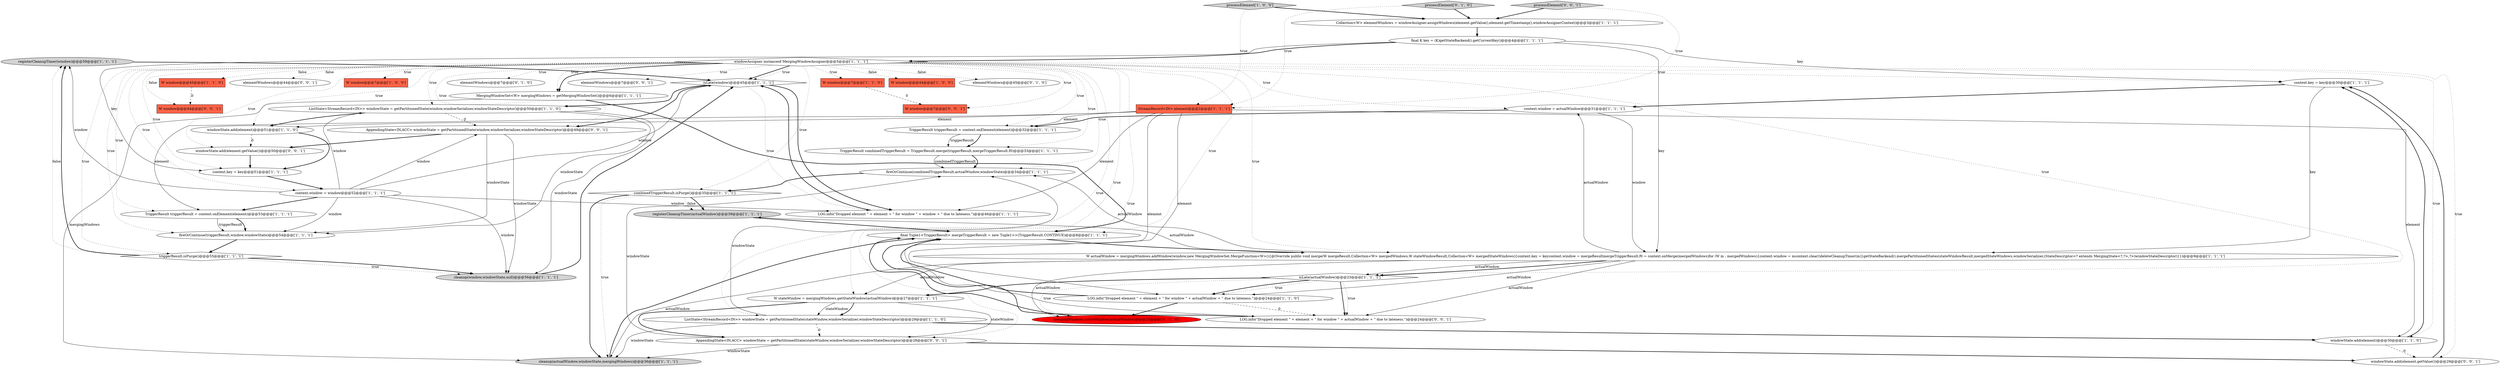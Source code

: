 digraph {
10 [style = filled, label = "registerCleanupTimer(window)@@@59@@@['1', '1', '1']", fillcolor = lightgray, shape = ellipse image = "AAA0AAABBB1BBB"];
31 [style = filled, label = "combinedTriggerResult.isPurge()@@@35@@@['1', '1', '1']", fillcolor = white, shape = diamond image = "AAA0AAABBB1BBB"];
11 [style = filled, label = "triggerResult.isPurge()@@@55@@@['1', '1', '1']", fillcolor = white, shape = diamond image = "AAA0AAABBB1BBB"];
3 [style = filled, label = "context.window = window@@@52@@@['1', '1', '1']", fillcolor = white, shape = ellipse image = "AAA0AAABBB1BBB"];
34 [style = filled, label = "TriggerResult triggerResult = context.onElement(element)@@@32@@@['1', '1', '1']", fillcolor = white, shape = ellipse image = "AAA0AAABBB1BBB"];
41 [style = filled, label = "processElement['0', '0', '1']", fillcolor = lightgray, shape = diamond image = "AAA0AAABBB3BBB"];
39 [style = filled, label = "processElement['0', '1', '0']", fillcolor = lightgray, shape = diamond image = "AAA0AAABBB2BBB"];
9 [style = filled, label = "fireOrContinue(triggerResult,window,windowState)@@@54@@@['1', '1', '1']", fillcolor = white, shape = ellipse image = "AAA0AAABBB1BBB"];
46 [style = filled, label = "elementWindows@@@44@@@['0', '0', '1']", fillcolor = white, shape = ellipse image = "AAA0AAABBB3BBB"];
14 [style = filled, label = "context.key = key@@@51@@@['1', '1', '1']", fillcolor = white, shape = ellipse image = "AAA0AAABBB1BBB"];
22 [style = filled, label = "LOG.info(\"Dropped element \" + element + \" for window \" + window + \" due to lateness.\")@@@46@@@['1', '1', '1']", fillcolor = white, shape = ellipse image = "AAA0AAABBB1BBB"];
30 [style = filled, label = "windowState.add(element)@@@30@@@['1', '1', '0']", fillcolor = white, shape = ellipse image = "AAA0AAABBB1BBB"];
12 [style = filled, label = "W window@@@7@@@['1', '0', '0']", fillcolor = tomato, shape = box image = "AAA0AAABBB1BBB"];
32 [style = filled, label = "isLate(window)@@@45@@@['1', '1', '1']", fillcolor = white, shape = diamond image = "AAA0AAABBB1BBB"];
45 [style = filled, label = "AppendingState<IN,ACC> windowState = getPartitionedState(stateWindow,windowSerializer,windowStateDescriptor)@@@28@@@['0', '0', '1']", fillcolor = white, shape = ellipse image = "AAA0AAABBB3BBB"];
6 [style = filled, label = "W window@@@45@@@['1', '1', '0']", fillcolor = tomato, shape = box image = "AAA0AAABBB1BBB"];
2 [style = filled, label = "ListState<StreamRecord<IN>> windowState = getPartitionedState(window,windowSerializer,windowStateDescriptor)@@@50@@@['1', '1', '0']", fillcolor = white, shape = ellipse image = "AAA0AAABBB1BBB"];
29 [style = filled, label = "LOG.info(\"Dropped element \" + element + \" for window \" + actualWindow + \" due to lateness.\")@@@24@@@['1', '1', '0']", fillcolor = white, shape = ellipse image = "AAA0AAABBB1BBB"];
37 [style = filled, label = "elementWindows@@@7@@@['0', '1', '0']", fillcolor = white, shape = ellipse image = "AAA0AAABBB2BBB"];
43 [style = filled, label = "LOG.info(\"Dropped element \" + element + \" for window \" + actualWindow + \" due to lateness.\")@@@24@@@['0', '0', '1']", fillcolor = white, shape = ellipse image = "AAA0AAABBB3BBB"];
7 [style = filled, label = "ListState<StreamRecord<IN>> windowState = getPartitionedState(stateWindow,windowSerializer,windowStateDescriptor)@@@29@@@['1', '1', '0']", fillcolor = white, shape = ellipse image = "AAA0AAABBB1BBB"];
49 [style = filled, label = "windowState.add(element.getValue())@@@50@@@['0', '0', '1']", fillcolor = white, shape = ellipse image = "AAA0AAABBB3BBB"];
40 [style = filled, label = "elementWindows@@@7@@@['0', '0', '1']", fillcolor = white, shape = ellipse image = "AAA0AAABBB3BBB"];
4 [style = filled, label = "final Tuple1<TriggerResult> mergeTriggerResult = new Tuple1<>(TriggerResult.CONTINUE)@@@8@@@['1', '1', '1']", fillcolor = white, shape = ellipse image = "AAA0AAABBB1BBB"];
42 [style = filled, label = "windowState.add(element.getValue())@@@29@@@['0', '0', '1']", fillcolor = white, shape = ellipse image = "AAA0AAABBB3BBB"];
33 [style = filled, label = "Collection<W> elementWindows = windowAssigner.assignWindows(element.getValue(),element.getTimestamp(),windowAssignerContext)@@@3@@@['1', '1', '1']", fillcolor = white, shape = ellipse image = "AAA0AAABBB1BBB"];
13 [style = filled, label = "context.key = key@@@30@@@['1', '1', '1']", fillcolor = white, shape = ellipse image = "AAA0AAABBB1BBB"];
48 [style = filled, label = "W window@@@44@@@['0', '0', '1']", fillcolor = tomato, shape = box image = "AAA0AAABBB3BBB"];
0 [style = filled, label = "registerCleanupTimer(actualWindow)@@@39@@@['1', '1', '1']", fillcolor = lightgray, shape = ellipse image = "AAA0AAABBB1BBB"];
24 [style = filled, label = "TriggerResult combinedTriggerResult = TriggerResult.merge(triggerResult,mergeTriggerResult.f0)@@@33@@@['1', '1', '1']", fillcolor = white, shape = ellipse image = "AAA0AAABBB1BBB"];
28 [style = filled, label = "final K key = (K)getStateBackend().getCurrentKey()@@@4@@@['1', '1', '1']", fillcolor = white, shape = ellipse image = "AAA0AAABBB1BBB"];
15 [style = filled, label = "StreamRecord<IN> element@@@2@@@['1', '1', '1']", fillcolor = tomato, shape = box image = "AAA0AAABBB1BBB"];
5 [style = filled, label = "W window@@@44@@@['1', '0', '0']", fillcolor = tomato, shape = box image = "AAA0AAABBB1BBB"];
36 [style = filled, label = "elementWindows@@@45@@@['0', '1', '0']", fillcolor = white, shape = ellipse image = "AAA0AAABBB2BBB"];
38 [style = filled, label = "mergingWindows.retireWindow(actualWindow)@@@25@@@['0', '1', '0']", fillcolor = red, shape = ellipse image = "AAA1AAABBB2BBB"];
17 [style = filled, label = "W stateWindow = mergingWindows.getStateWindow(actualWindow)@@@27@@@['1', '1', '1']", fillcolor = white, shape = ellipse image = "AAA0AAABBB1BBB"];
18 [style = filled, label = "TriggerResult triggerResult = context.onElement(element)@@@53@@@['1', '1', '1']", fillcolor = white, shape = ellipse image = "AAA0AAABBB1BBB"];
8 [style = filled, label = "fireOrContinue(combinedTriggerResult,actualWindow,windowState)@@@34@@@['1', '1', '1']", fillcolor = white, shape = ellipse image = "AAA0AAABBB1BBB"];
19 [style = filled, label = "cleanup(window,windowState,null)@@@56@@@['1', '1', '1']", fillcolor = lightgray, shape = ellipse image = "AAA0AAABBB1BBB"];
16 [style = filled, label = "W window@@@7@@@['1', '1', '0']", fillcolor = tomato, shape = box image = "AAA0AAABBB1BBB"];
1 [style = filled, label = "MergingWindowSet<W> mergingWindows = getMergingWindowSet()@@@6@@@['1', '1', '1']", fillcolor = white, shape = ellipse image = "AAA0AAABBB1BBB"];
47 [style = filled, label = "AppendingState<IN,ACC> windowState = getPartitionedState(window,windowSerializer,windowStateDescriptor)@@@49@@@['0', '0', '1']", fillcolor = white, shape = ellipse image = "AAA0AAABBB3BBB"];
44 [style = filled, label = "W window@@@7@@@['0', '0', '1']", fillcolor = tomato, shape = box image = "AAA0AAABBB3BBB"];
27 [style = filled, label = "context.window = actualWindow@@@31@@@['1', '1', '1']", fillcolor = white, shape = ellipse image = "AAA0AAABBB1BBB"];
26 [style = filled, label = "cleanup(actualWindow,windowState,mergingWindows)@@@36@@@['1', '1', '1']", fillcolor = lightgray, shape = ellipse image = "AAA0AAABBB1BBB"];
23 [style = filled, label = "windowState.add(element)@@@51@@@['1', '1', '0']", fillcolor = white, shape = ellipse image = "AAA0AAABBB1BBB"];
35 [style = filled, label = "isLate(actualWindow)@@@23@@@['1', '1', '1']", fillcolor = white, shape = diamond image = "AAA0AAABBB1BBB"];
21 [style = filled, label = "W actualWindow = mergingWindows.addWindow(window,new MergingWindowSet.MergeFunction<W>(){@Override public void merge(W mergeResult,Collection<W> mergedWindows,W stateWindowResult,Collection<W> mergedStateWindows){context.key = keycontext.window = mergeResultmergeTriggerResult.f0 = context.onMerge(mergedWindows)for (W m : mergedWindows){context.window = mcontext.clear()deleteCleanupTimer(m)}getStateBackend().mergePartitionedStates(stateWindowResult,mergedStateWindows,windowSerializer,(StateDescriptor<? extends MergingState<?,?>,?>)windowStateDescriptor)}})@@@9@@@['1', '1', '1']", fillcolor = white, shape = ellipse image = "AAA0AAABBB1BBB"];
25 [style = filled, label = "processElement['1', '0', '0']", fillcolor = lightgray, shape = diamond image = "AAA0AAABBB1BBB"];
20 [style = filled, label = "windowAssigner instanceof MergingWindowAssigner@@@5@@@['1', '1', '1']", fillcolor = white, shape = diamond image = "AAA0AAABBB1BBB"];
14->3 [style = bold, label=""];
41->15 [style = dotted, label="true"];
32->22 [style = bold, label=""];
20->48 [style = dotted, label="false"];
30->13 [style = bold, label=""];
9->11 [style = bold, label=""];
45->8 [style = solid, label="windowState"];
25->33 [style = bold, label=""];
7->30 [style = bold, label=""];
28->20 [style = bold, label=""];
20->11 [style = dotted, label="true"];
2->9 [style = solid, label="windowState"];
49->14 [style = bold, label=""];
15->30 [style = solid, label="element"];
3->22 [style = solid, label="window"];
38->4 [style = bold, label=""];
21->17 [style = solid, label="actualWindow"];
3->32 [style = solid, label="window"];
7->26 [style = solid, label="windowState"];
18->9 [style = solid, label="triggerResult"];
17->45 [style = bold, label=""];
20->27 [style = dotted, label="true"];
10->32 [style = bold, label=""];
2->47 [style = dashed, label="0"];
23->49 [style = dashed, label="0"];
29->43 [style = dashed, label="0"];
35->43 [style = bold, label=""];
20->40 [style = dotted, label="true"];
2->19 [style = solid, label="windowState"];
43->4 [style = bold, label=""];
3->18 [style = bold, label=""];
47->49 [style = bold, label=""];
2->23 [style = bold, label=""];
34->24 [style = bold, label=""];
15->22 [style = solid, label="element"];
28->14 [style = solid, label="key"];
20->42 [style = dotted, label="true"];
20->30 [style = dotted, label="true"];
20->31 [style = dotted, label="true"];
13->21 [style = solid, label="key"];
20->49 [style = dotted, label="true"];
45->42 [style = bold, label=""];
20->18 [style = dotted, label="true"];
20->13 [style = dotted, label="true"];
21->35 [style = solid, label="actualWindow"];
21->35 [style = bold, label=""];
3->10 [style = solid, label="window"];
11->10 [style = dotted, label="false"];
20->34 [style = dotted, label="true"];
15->23 [style = solid, label="element"];
1->4 [style = bold, label=""];
20->24 [style = dotted, label="true"];
33->28 [style = bold, label=""];
4->21 [style = bold, label=""];
35->38 [style = dotted, label="true"];
22->32 [style = bold, label=""];
15->43 [style = solid, label="element"];
26->4 [style = bold, label=""];
20->47 [style = dotted, label="true"];
23->14 [style = bold, label=""];
47->19 [style = solid, label="windowState"];
25->15 [style = dotted, label="true"];
20->5 [style = dotted, label="false"];
3->47 [style = solid, label="window"];
35->17 [style = bold, label=""];
18->9 [style = bold, label=""];
17->45 [style = solid, label="stateWindow"];
20->3 [style = dotted, label="true"];
29->38 [style = bold, label=""];
11->19 [style = dotted, label="true"];
34->24 [style = solid, label="triggerResult"];
24->8 [style = bold, label=""];
20->46 [style = dotted, label="false"];
35->29 [style = dotted, label="true"];
20->35 [style = dotted, label="true"];
20->6 [style = dotted, label="false"];
35->29 [style = bold, label=""];
20->9 [style = dotted, label="true"];
47->9 [style = solid, label="windowState"];
8->31 [style = bold, label=""];
20->17 [style = dotted, label="true"];
31->0 [style = bold, label=""];
16->44 [style = dashed, label="0"];
20->14 [style = dotted, label="true"];
6->48 [style = dashed, label="0"];
15->34 [style = solid, label="element"];
20->1 [style = bold, label=""];
20->7 [style = dotted, label="true"];
28->21 [style = solid, label="key"];
39->33 [style = bold, label=""];
3->19 [style = solid, label="window"];
31->26 [style = bold, label=""];
21->8 [style = solid, label="actualWindow"];
21->38 [style = solid, label="actualWindow"];
19->32 [style = bold, label=""];
13->27 [style = bold, label=""];
27->34 [style = bold, label=""];
20->1 [style = dotted, label="true"];
20->37 [style = dotted, label="true"];
20->44 [style = dotted, label="true"];
30->42 [style = dashed, label="0"];
21->0 [style = solid, label="actualWindow"];
11->10 [style = bold, label=""];
20->4 [style = dotted, label="true"];
7->45 [style = dashed, label="0"];
21->29 [style = solid, label="actualWindow"];
21->27 [style = solid, label="actualWindow"];
27->21 [style = solid, label="window"];
20->23 [style = dotted, label="true"];
41->33 [style = bold, label=""];
15->18 [style = solid, label="element"];
35->43 [style = dotted, label="true"];
32->22 [style = dotted, label="true"];
29->4 [style = bold, label=""];
42->13 [style = bold, label=""];
15->29 [style = solid, label="element"];
28->13 [style = solid, label="key"];
20->8 [style = dotted, label="true"];
20->32 [style = bold, label=""];
7->8 [style = solid, label="windowState"];
20->21 [style = dotted, label="true"];
11->19 [style = bold, label=""];
20->45 [style = dotted, label="true"];
32->2 [style = bold, label=""];
17->7 [style = solid, label="stateWindow"];
21->43 [style = solid, label="actualWindow"];
17->7 [style = bold, label=""];
31->0 [style = dotted, label="false"];
20->36 [style = dotted, label="false"];
1->26 [style = solid, label="mergingWindows"];
39->15 [style = dotted, label="true"];
32->47 [style = bold, label=""];
21->26 [style = solid, label="actualWindow"];
31->26 [style = dotted, label="true"];
0->4 [style = bold, label=""];
45->26 [style = solid, label="windowState"];
20->2 [style = dotted, label="true"];
3->9 [style = solid, label="window"];
3->2 [style = solid, label="window"];
20->12 [style = dotted, label="true"];
20->32 [style = dotted, label="true"];
24->8 [style = solid, label="combinedTriggerResult"];
20->16 [style = dotted, label="true"];
}
